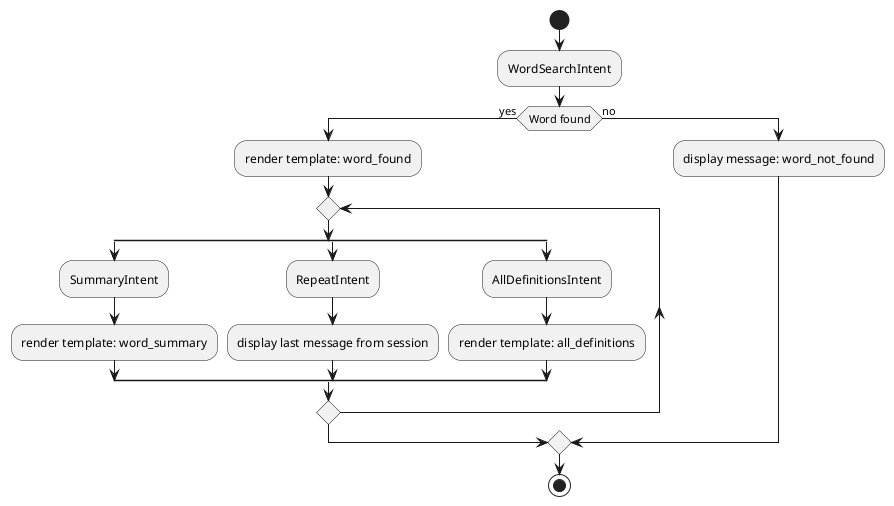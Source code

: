 @startuml
start
:WordSearchIntent;
if (Word found) then (yes)
    :render template: word_found;
    repeat
    split
    :SummaryIntent;
    :render template: word_summary;
    split again
    :RepeatIntent;
    :display last message from session;
    split again
    :AllDefinitionsIntent;
    :render template: all_definitions;
    end split
    repeat while
else (no)
  :display message: word_not_found;
endif

stop

@enduml